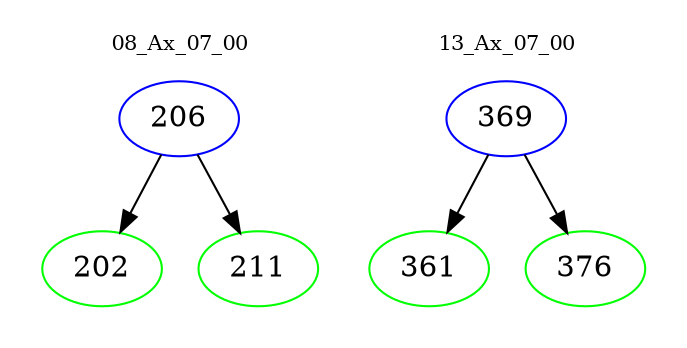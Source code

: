 digraph{
subgraph cluster_0 {
color = white
label = "08_Ax_07_00";
fontsize=10;
T0_206 [label="206", color="blue"]
T0_206 -> T0_202 [color="black"]
T0_202 [label="202", color="green"]
T0_206 -> T0_211 [color="black"]
T0_211 [label="211", color="green"]
}
subgraph cluster_1 {
color = white
label = "13_Ax_07_00";
fontsize=10;
T1_369 [label="369", color="blue"]
T1_369 -> T1_361 [color="black"]
T1_361 [label="361", color="green"]
T1_369 -> T1_376 [color="black"]
T1_376 [label="376", color="green"]
}
}
